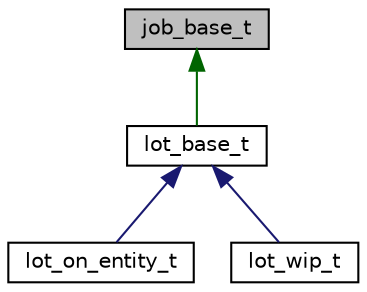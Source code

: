digraph "job_base_t"
{
 // LATEX_PDF_SIZE
  edge [fontname="Helvetica",fontsize="10",labelfontname="Helvetica",labelfontsize="10"];
  node [fontname="Helvetica",fontsize="10",shape=record];
  Node1 [label="job_base_t",height=0.2,width=0.4,color="black", fillcolor="grey75", style="filled", fontcolor="black",tooltip="A structure that store genes and some basic information about job."];
  Node1 -> Node2 [dir="back",color="darkgreen",fontsize="10",style="solid",fontname="Helvetica"];
  Node2 [label="lot_base_t",height=0.2,width=0.4,color="black", fillcolor="white", style="filled",URL="$classlot__base__t.html",tooltip=" "];
  Node2 -> Node3 [dir="back",color="midnightblue",fontsize="10",style="solid",fontname="Helvetica"];
  Node3 [label="lot_on_entity_t",height=0.2,width=0.4,color="black", fillcolor="white", style="filled",URL="$classlot__on__entity__t.html",tooltip=" "];
  Node2 -> Node4 [dir="back",color="midnightblue",fontsize="10",style="solid",fontname="Helvetica"];
  Node4 [label="lot_wip_t",height=0.2,width=0.4,color="black", fillcolor="white", style="filled",URL="$classlot__wip__t.html",tooltip=" "];
}

